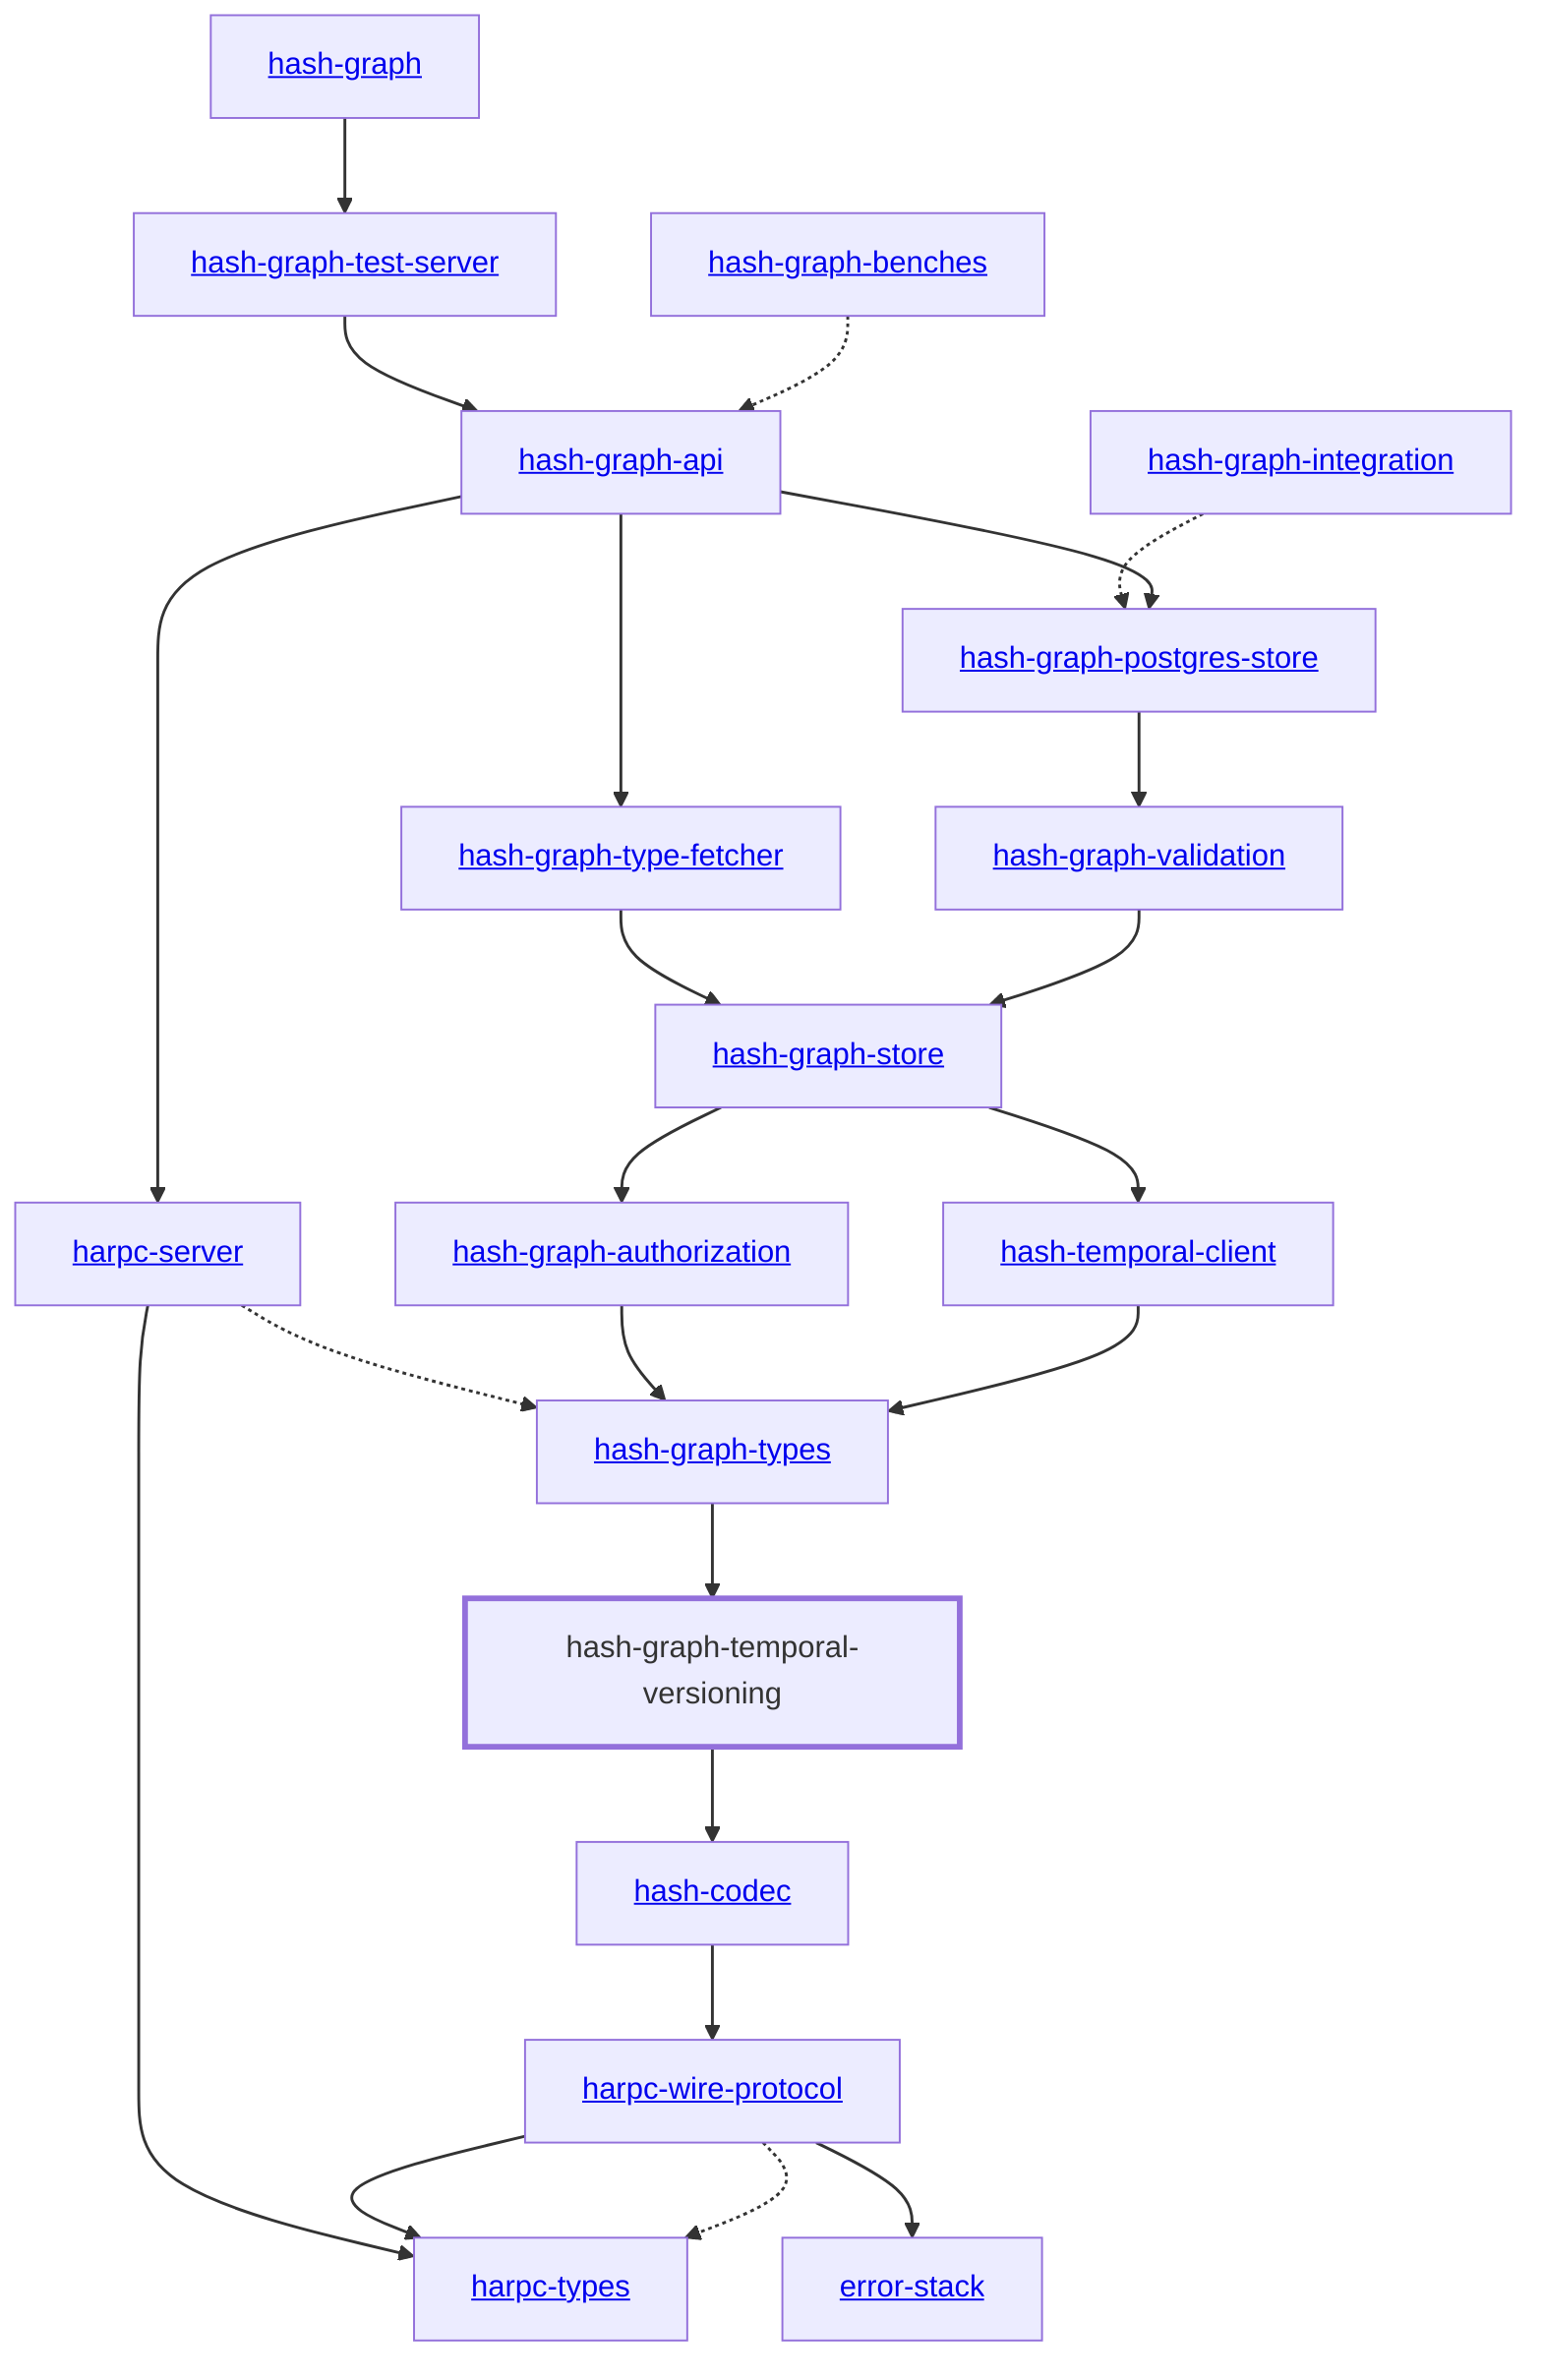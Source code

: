 graph TD
    linkStyle default stroke-width:1.5px
    classDef default stroke-width:1px
    classDef root stroke-width:3px
    classDef dev stroke-width:1px
    classDef build stroke-width:1px
    %% Legend
    %% --> : Normal dependency
    %% -.-> : Dev dependency
    %% ---> : Build dependency
    0[<a href="../hash_graph/index.html">hash-graph</a>]
    1[<a href="../hash_graph_api/index.html">hash-graph-api</a>]
    2[<a href="../hash_graph_authorization/index.html">hash-graph-authorization</a>]
    3[<a href="../hash_graph_benches/index.html">hash-graph-benches</a>]
    4[<a href="../hash_graph_integration/index.html">hash-graph-integration</a>]
    5[<a href="../hash_graph_type_fetcher/index.html">hash-graph-type-fetcher</a>]
    6[<a href="../hash_graph_types/index.html">hash-graph-types</a>]
    7[<a href="../error_stack/index.html">error-stack</a>]
    8[<a href="../hash_graph_postgres_store/index.html">hash-graph-postgres-store</a>]
    9[<a href="../hash_graph_store/index.html">hash-graph-store</a>]
    10[hash-graph-temporal-versioning]
    class 10 root
    11[<a href="../hash_graph_validation/index.html">hash-graph-validation</a>]
    12[<a href="../harpc_server/index.html">harpc-server</a>]
    13[<a href="../hash_graph_test_server/index.html">hash-graph-test-server</a>]
    14[<a href="../hash_temporal_client/index.html">hash-temporal-client</a>]
    15[<a href="../harpc_types/index.html">harpc-types</a>]
    16[<a href="../harpc_wire_protocol/index.html">harpc-wire-protocol</a>]
    17[<a href="../hash_codec/index.html">hash-codec</a>]
    5 --> 9
    9 --> 2
    4 -.-> 8
    8 --> 11
    11 --> 9
    12 --> 15
    12 -.-> 6
    10 --> 17
    13 --> 1
    16 --> 7
    16 --> 15
    16 -.-> 15
    17 --> 16
    0 --> 13
    6 --> 10
    1 --> 12
    9 --> 14
    1 --> 8
    1 --> 5
    2 --> 6
    14 --> 6
    3 -.-> 1